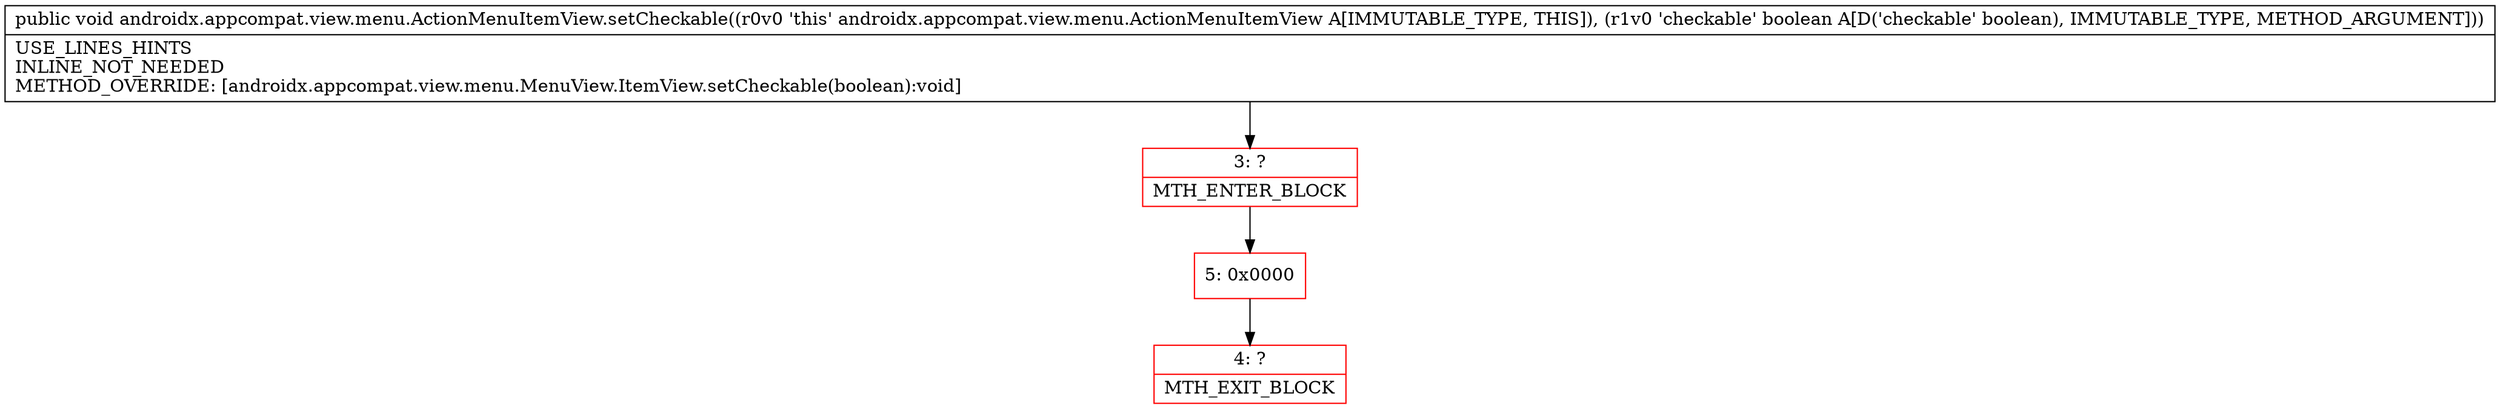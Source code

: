 digraph "CFG forandroidx.appcompat.view.menu.ActionMenuItemView.setCheckable(Z)V" {
subgraph cluster_Region_1424358374 {
label = "R(0)";
node [shape=record,color=blue];
}
Node_3 [shape=record,color=red,label="{3\:\ ?|MTH_ENTER_BLOCK\l}"];
Node_5 [shape=record,color=red,label="{5\:\ 0x0000}"];
Node_4 [shape=record,color=red,label="{4\:\ ?|MTH_EXIT_BLOCK\l}"];
MethodNode[shape=record,label="{public void androidx.appcompat.view.menu.ActionMenuItemView.setCheckable((r0v0 'this' androidx.appcompat.view.menu.ActionMenuItemView A[IMMUTABLE_TYPE, THIS]), (r1v0 'checkable' boolean A[D('checkable' boolean), IMMUTABLE_TYPE, METHOD_ARGUMENT]))  | USE_LINES_HINTS\lINLINE_NOT_NEEDED\lMETHOD_OVERRIDE: [androidx.appcompat.view.menu.MenuView.ItemView.setCheckable(boolean):void]\l}"];
MethodNode -> Node_3;Node_3 -> Node_5;
Node_5 -> Node_4;
}

